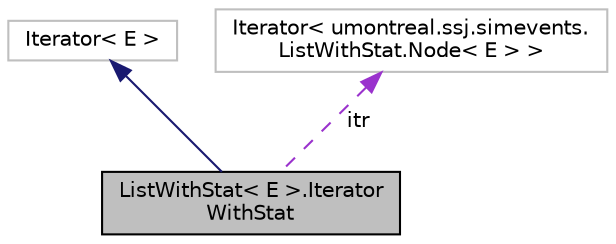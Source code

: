 digraph "ListWithStat&lt; E &gt;.IteratorWithStat"
{
 // INTERACTIVE_SVG=YES
  bgcolor="transparent";
  edge [fontname="Helvetica",fontsize="10",labelfontname="Helvetica",labelfontsize="10"];
  node [fontname="Helvetica",fontsize="10",shape=record];
  Node2 [label="ListWithStat\< E \>.Iterator\lWithStat",height=0.2,width=0.4,color="black", fillcolor="grey75", style="filled", fontcolor="black"];
  Node3 -> Node2 [dir="back",color="midnightblue",fontsize="10",style="solid",fontname="Helvetica"];
  Node3 [label="Iterator\< E \>",height=0.2,width=0.4,color="grey75"];
  Node4 -> Node2 [dir="back",color="darkorchid3",fontsize="10",style="dashed",label=" itr" ,fontname="Helvetica"];
  Node4 [label="Iterator\< umontreal.ssj.simevents.\lListWithStat.Node\< E \> \>",height=0.2,width=0.4,color="grey75"];
}
